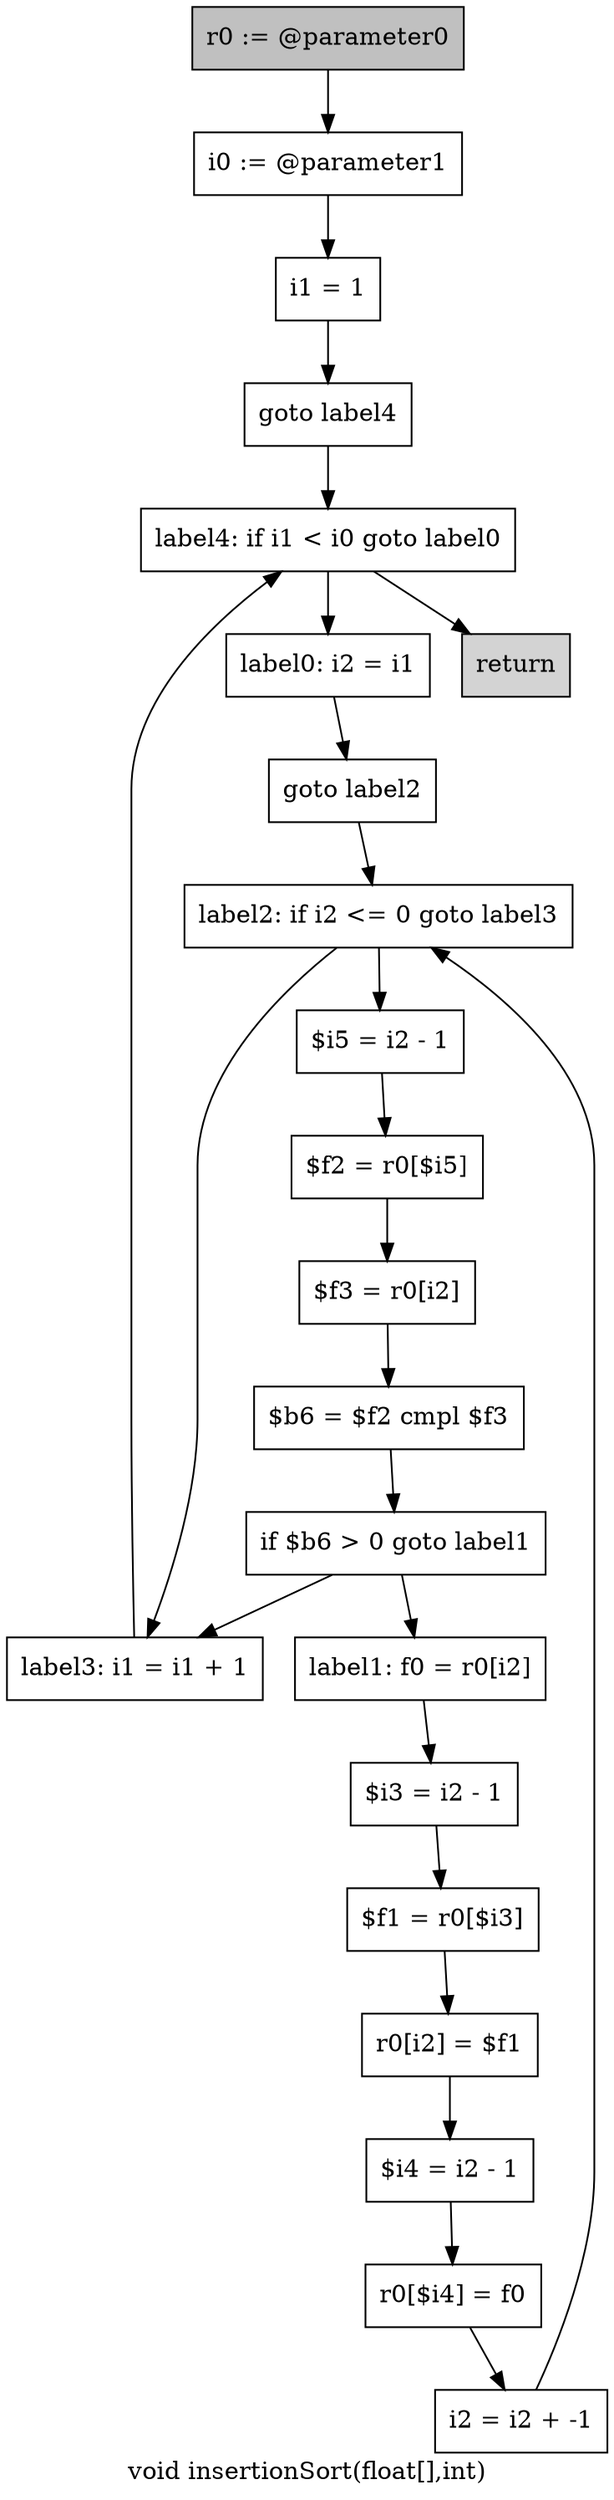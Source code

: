 digraph "void insertionSort(float[],int)" {
    label="void insertionSort(float[],int)";
    node [shape=box];
    "0" [style=filled,fillcolor=gray,label="r0 := @parameter0",];
    "1" [label="i0 := @parameter1",];
    "0"->"1";
    "2" [label="i1 = 1",];
    "1"->"2";
    "3" [label="goto label4",];
    "2"->"3";
    "20" [label="label4: if i1 < i0 goto label0",];
    "3"->"20";
    "4" [label="label0: i2 = i1",];
    "5" [label="goto label2",];
    "4"->"5";
    "13" [label="label2: if i2 <= 0 goto label3",];
    "5"->"13";
    "6" [label="label1: f0 = r0[i2]",];
    "7" [label="$i3 = i2 - 1",];
    "6"->"7";
    "8" [label="$f1 = r0[$i3]",];
    "7"->"8";
    "9" [label="r0[i2] = $f1",];
    "8"->"9";
    "10" [label="$i4 = i2 - 1",];
    "9"->"10";
    "11" [label="r0[$i4] = f0",];
    "10"->"11";
    "12" [label="i2 = i2 + -1",];
    "11"->"12";
    "12"->"13";
    "14" [label="$i5 = i2 - 1",];
    "13"->"14";
    "19" [label="label3: i1 = i1 + 1",];
    "13"->"19";
    "15" [label="$f2 = r0[$i5]",];
    "14"->"15";
    "16" [label="$f3 = r0[i2]",];
    "15"->"16";
    "17" [label="$b6 = $f2 cmpl $f3",];
    "16"->"17";
    "18" [label="if $b6 > 0 goto label1",];
    "17"->"18";
    "18"->"6";
    "18"->"19";
    "19"->"20";
    "20"->"4";
    "21" [style=filled,fillcolor=lightgray,label="return",];
    "20"->"21";
}

